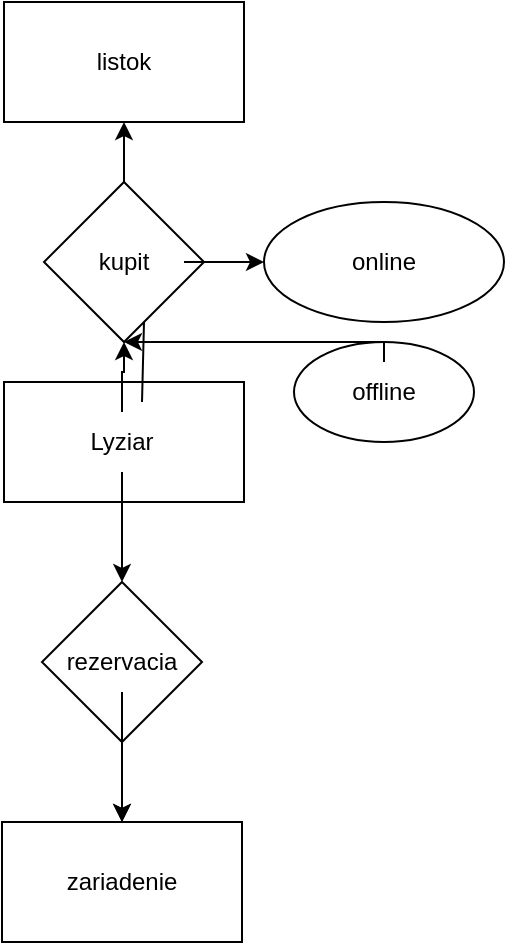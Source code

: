 <mxfile version="26.0.16">
  <diagram name="Сторінка-1" id="EbbtrPK-96Rvlipn7ob6">
    <mxGraphModel dx="1226" dy="665" grid="1" gridSize="10" guides="1" tooltips="1" connect="1" arrows="1" fold="1" page="1" pageScale="1" pageWidth="827" pageHeight="1169" math="0" shadow="0">
      <root>
        <mxCell id="0" />
        <mxCell id="1" parent="0" />
        <mxCell id="VFk0IlF5g3LK6-xfikvq-1" value="" style="rounded=0;whiteSpace=wrap;html=1;" vertex="1" parent="1">
          <mxGeometry x="350" y="430" width="120" height="60" as="geometry" />
        </mxCell>
        <mxCell id="VFk0IlF5g3LK6-xfikvq-19" value="" style="edgeStyle=orthogonalEdgeStyle;rounded=0;orthogonalLoop=1;jettySize=auto;html=1;" edge="1" parent="1" source="VFk0IlF5g3LK6-xfikvq-2" target="VFk0IlF5g3LK6-xfikvq-18">
          <mxGeometry relative="1" as="geometry" />
        </mxCell>
        <mxCell id="VFk0IlF5g3LK6-xfikvq-25" value="" style="edgeStyle=orthogonalEdgeStyle;rounded=0;orthogonalLoop=1;jettySize=auto;html=1;" edge="1" parent="1" source="VFk0IlF5g3LK6-xfikvq-2" target="VFk0IlF5g3LK6-xfikvq-24">
          <mxGeometry relative="1" as="geometry" />
        </mxCell>
        <mxCell id="VFk0IlF5g3LK6-xfikvq-2" value="Lyziar" style="text;html=1;align=center;verticalAlign=middle;whiteSpace=wrap;rounded=0;" vertex="1" parent="1">
          <mxGeometry x="379" y="445" width="60" height="30" as="geometry" />
        </mxCell>
        <mxCell id="VFk0IlF5g3LK6-xfikvq-3" value="" style="rounded=0;whiteSpace=wrap;html=1;" vertex="1" parent="1">
          <mxGeometry x="350" y="240" width="120" height="60" as="geometry" />
        </mxCell>
        <mxCell id="VFk0IlF5g3LK6-xfikvq-6" value="listok" style="text;html=1;align=center;verticalAlign=middle;whiteSpace=wrap;rounded=0;" vertex="1" parent="1">
          <mxGeometry x="380" y="255" width="60" height="30" as="geometry" />
        </mxCell>
        <mxCell id="VFk0IlF5g3LK6-xfikvq-18" value="" style="rhombus;whiteSpace=wrap;html=1;" vertex="1" parent="1">
          <mxGeometry x="370" y="330" width="80" height="80" as="geometry" />
        </mxCell>
        <mxCell id="VFk0IlF5g3LK6-xfikvq-60" value="" style="edgeStyle=orthogonalEdgeStyle;rounded=0;orthogonalLoop=1;jettySize=auto;html=1;" edge="1" parent="1" source="VFk0IlF5g3LK6-xfikvq-20" target="VFk0IlF5g3LK6-xfikvq-59">
          <mxGeometry relative="1" as="geometry" />
        </mxCell>
        <mxCell id="VFk0IlF5g3LK6-xfikvq-20" value="kupit" style="text;html=1;align=center;verticalAlign=middle;whiteSpace=wrap;rounded=0;" vertex="1" parent="1">
          <mxGeometry x="380" y="355" width="60" height="30" as="geometry" />
        </mxCell>
        <mxCell id="VFk0IlF5g3LK6-xfikvq-21" value="" style="endArrow=classic;html=1;rounded=0;exitX=0.5;exitY=0;exitDx=0;exitDy=0;entryX=0.5;entryY=1;entryDx=0;entryDy=0;" edge="1" parent="1" source="VFk0IlF5g3LK6-xfikvq-18">
          <mxGeometry width="50" height="50" relative="1" as="geometry">
            <mxPoint x="380" y="310" as="sourcePoint" />
            <mxPoint x="410" y="300" as="targetPoint" />
          </mxGeometry>
        </mxCell>
        <mxCell id="VFk0IlF5g3LK6-xfikvq-22" value="" style="endArrow=none;html=1;rounded=0;exitX=0.575;exitY=0.167;exitDx=0;exitDy=0;exitPerimeter=0;" edge="1" parent="1" source="VFk0IlF5g3LK6-xfikvq-1">
          <mxGeometry width="50" height="50" relative="1" as="geometry">
            <mxPoint x="380" y="310" as="sourcePoint" />
            <mxPoint x="420" y="400" as="targetPoint" />
          </mxGeometry>
        </mxCell>
        <mxCell id="VFk0IlF5g3LK6-xfikvq-24" value="" style="rhombus;whiteSpace=wrap;html=1;" vertex="1" parent="1">
          <mxGeometry x="369" y="530" width="80" height="80" as="geometry" />
        </mxCell>
        <mxCell id="VFk0IlF5g3LK6-xfikvq-28" value="" style="edgeStyle=orthogonalEdgeStyle;rounded=0;orthogonalLoop=1;jettySize=auto;html=1;" edge="1" parent="1" source="VFk0IlF5g3LK6-xfikvq-26">
          <mxGeometry relative="1" as="geometry">
            <mxPoint x="409" y="650" as="targetPoint" />
          </mxGeometry>
        </mxCell>
        <mxCell id="VFk0IlF5g3LK6-xfikvq-30" value="" style="edgeStyle=orthogonalEdgeStyle;rounded=0;orthogonalLoop=1;jettySize=auto;html=1;" edge="1" parent="1" source="VFk0IlF5g3LK6-xfikvq-26" target="VFk0IlF5g3LK6-xfikvq-29">
          <mxGeometry relative="1" as="geometry" />
        </mxCell>
        <mxCell id="VFk0IlF5g3LK6-xfikvq-26" value="rezervacia" style="text;html=1;align=center;verticalAlign=middle;whiteSpace=wrap;rounded=0;" vertex="1" parent="1">
          <mxGeometry x="379" y="555" width="60" height="30" as="geometry" />
        </mxCell>
        <mxCell id="VFk0IlF5g3LK6-xfikvq-29" value="" style="whiteSpace=wrap;html=1;" vertex="1" parent="1">
          <mxGeometry x="349" y="650" width="120" height="60" as="geometry" />
        </mxCell>
        <mxCell id="VFk0IlF5g3LK6-xfikvq-31" value="zariadenie" style="text;html=1;align=center;verticalAlign=middle;whiteSpace=wrap;rounded=0;" vertex="1" parent="1">
          <mxGeometry x="379" y="665" width="60" height="30" as="geometry" />
        </mxCell>
        <mxCell id="VFk0IlF5g3LK6-xfikvq-59" value="" style="ellipse;whiteSpace=wrap;html=1;" vertex="1" parent="1">
          <mxGeometry x="480" y="340" width="120" height="60" as="geometry" />
        </mxCell>
        <mxCell id="VFk0IlF5g3LK6-xfikvq-61" value="online" style="text;html=1;align=center;verticalAlign=middle;whiteSpace=wrap;rounded=0;" vertex="1" parent="1">
          <mxGeometry x="510" y="355" width="60" height="30" as="geometry" />
        </mxCell>
        <mxCell id="VFk0IlF5g3LK6-xfikvq-62" value="" style="ellipse;whiteSpace=wrap;html=1;" vertex="1" parent="1">
          <mxGeometry x="495" y="410" width="90" height="50" as="geometry" />
        </mxCell>
        <mxCell id="VFk0IlF5g3LK6-xfikvq-64" value="" style="edgeStyle=orthogonalEdgeStyle;rounded=0;orthogonalLoop=1;jettySize=auto;html=1;" edge="1" parent="1" source="VFk0IlF5g3LK6-xfikvq-63" target="VFk0IlF5g3LK6-xfikvq-18">
          <mxGeometry relative="1" as="geometry">
            <Array as="points">
              <mxPoint x="540" y="410" />
            </Array>
          </mxGeometry>
        </mxCell>
        <mxCell id="VFk0IlF5g3LK6-xfikvq-63" value="offline" style="text;html=1;align=center;verticalAlign=middle;whiteSpace=wrap;rounded=0;" vertex="1" parent="1">
          <mxGeometry x="510" y="420" width="60" height="30" as="geometry" />
        </mxCell>
      </root>
    </mxGraphModel>
  </diagram>
</mxfile>
